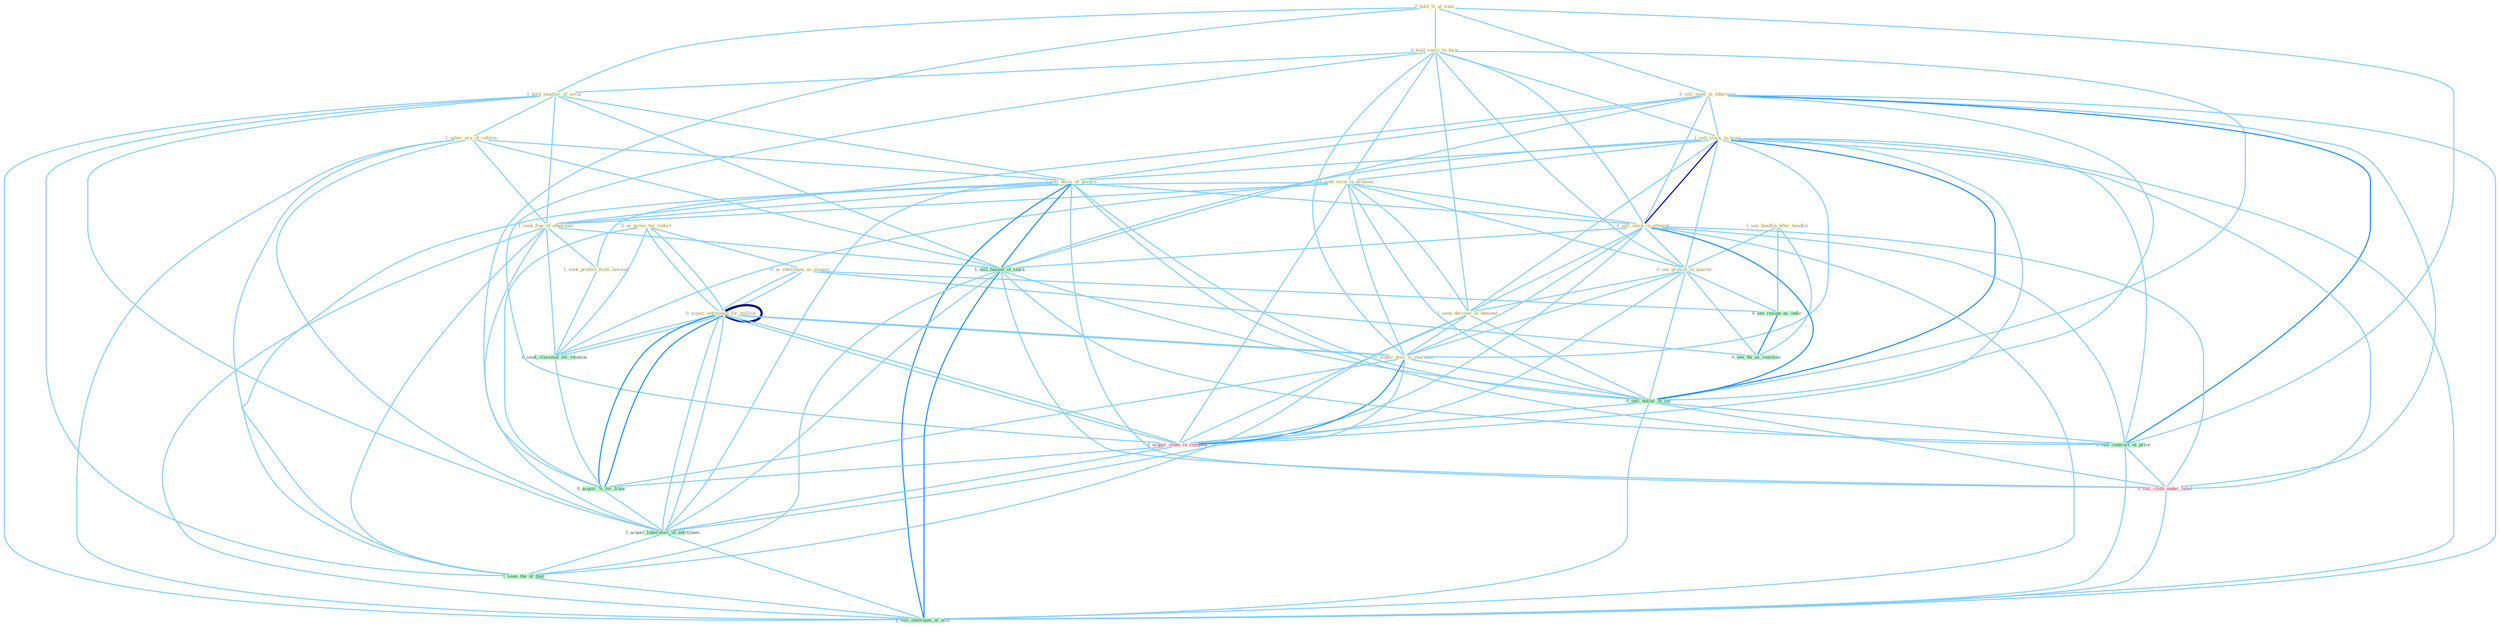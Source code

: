 Graph G{ 
    node
    [shape=polygon,style=filled,width=.5,height=.06,color="#BDFCC9",fixedsize=true,fontsize=4,
    fontcolor="#2f4f4f"];
    {node
    [color="#ffffe0", fontcolor="#8b7d6b"] "0_us_proce_for_reduct " "1_see_headlin_after_headlin " "0_hold_%_at_time " "0_hold_coalit_in_face " "0_sell_steel_at_othernum " "0_us_entitynam_as_examin " "1_sell_stock_in_trust " "1_seek_term_in_economi " "1_hold_smatter_of_secur " "1_usher_era_of_reform " "1_sell_decis_of_govern " "1_seek_fine_of_othernum " "0_acquir_entitynam_for_million " "0_sell_stock_in_attempt " "0_see_growth_in_quarter " "1_seen_decreas_in_demand " "0_acquir_entitynam_for_million " "1_seek_protect_from_lawsuit " "0_acquir_busi_in_yearnum "}
{node [color="#fff0f5", fontcolor="#b22222"] "1_acquir_stake_in_compani " "0_sell_cloth_under_label "}
edge [color="#B0E2FF"];

	"0_us_proce_for_reduct " -- "0_us_entitynam_as_examin " [w="1", color="#87cefa" ];
	"0_us_proce_for_reduct " -- "0_acquir_entitynam_for_million " [w="1", color="#87cefa" ];
	"0_us_proce_for_reduct " -- "0_acquir_entitynam_for_million " [w="1", color="#87cefa" ];
	"0_us_proce_for_reduct " -- "0_seek_classmat_for_reunion " [w="1", color="#87cefa" ];
	"0_us_proce_for_reduct " -- "0_acquir_%_for_franc " [w="1", color="#87cefa" ];
	"1_see_headlin_after_headlin " -- "0_see_growth_in_quarter " [w="1", color="#87cefa" ];
	"1_see_headlin_after_headlin " -- "0_see_resign_as_indic " [w="1", color="#87cefa" ];
	"1_see_headlin_after_headlin " -- "0_see_thi_as_reaction " [w="1", color="#87cefa" ];
	"0_hold_%_at_time " -- "0_hold_coalit_in_face " [w="1", color="#87cefa" ];
	"0_hold_%_at_time " -- "0_sell_steel_at_othernum " [w="1", color="#87cefa" ];
	"0_hold_%_at_time " -- "1_hold_smatter_of_secur " [w="1", color="#87cefa" ];
	"0_hold_%_at_time " -- "0_acquir_%_for_franc " [w="1", color="#87cefa" ];
	"0_hold_%_at_time " -- "0_sell_contract_at_price " [w="1", color="#87cefa" ];
	"0_hold_coalit_in_face " -- "1_sell_stock_in_trust " [w="1", color="#87cefa" ];
	"0_hold_coalit_in_face " -- "1_seek_term_in_economi " [w="1", color="#87cefa" ];
	"0_hold_coalit_in_face " -- "1_hold_smatter_of_secur " [w="1", color="#87cefa" ];
	"0_hold_coalit_in_face " -- "0_sell_stock_in_attempt " [w="1", color="#87cefa" ];
	"0_hold_coalit_in_face " -- "0_see_growth_in_quarter " [w="1", color="#87cefa" ];
	"0_hold_coalit_in_face " -- "1_seen_decreas_in_demand " [w="1", color="#87cefa" ];
	"0_hold_coalit_in_face " -- "0_acquir_busi_in_yearnum " [w="1", color="#87cefa" ];
	"0_hold_coalit_in_face " -- "0_sell_dollar_in_lot " [w="1", color="#87cefa" ];
	"0_hold_coalit_in_face " -- "1_acquir_stake_in_compani " [w="1", color="#87cefa" ];
	"0_sell_steel_at_othernum " -- "1_sell_stock_in_trust " [w="1", color="#87cefa" ];
	"0_sell_steel_at_othernum " -- "1_sell_decis_of_govern " [w="1", color="#87cefa" ];
	"0_sell_steel_at_othernum " -- "1_seek_fine_of_othernum " [w="1", color="#87cefa" ];
	"0_sell_steel_at_othernum " -- "0_sell_stock_in_attempt " [w="1", color="#87cefa" ];
	"0_sell_steel_at_othernum " -- "1_sell_basket_of_stock " [w="1", color="#87cefa" ];
	"0_sell_steel_at_othernum " -- "0_sell_dollar_in_lot " [w="1", color="#87cefa" ];
	"0_sell_steel_at_othernum " -- "0_sell_contract_at_price " [w="2", color="#1e90ff" , len=0.8];
	"0_sell_steel_at_othernum " -- "0_sell_cloth_under_label " [w="1", color="#87cefa" ];
	"0_sell_steel_at_othernum " -- "1_sell_othernum_of_offic " [w="1", color="#87cefa" ];
	"0_us_entitynam_as_examin " -- "0_acquir_entitynam_for_million " [w="1", color="#87cefa" ];
	"0_us_entitynam_as_examin " -- "0_acquir_entitynam_for_million " [w="1", color="#87cefa" ];
	"0_us_entitynam_as_examin " -- "0_see_resign_as_indic " [w="1", color="#87cefa" ];
	"0_us_entitynam_as_examin " -- "0_see_thi_as_reaction " [w="1", color="#87cefa" ];
	"1_sell_stock_in_trust " -- "1_seek_term_in_economi " [w="1", color="#87cefa" ];
	"1_sell_stock_in_trust " -- "1_sell_decis_of_govern " [w="1", color="#87cefa" ];
	"1_sell_stock_in_trust " -- "0_sell_stock_in_attempt " [w="3", color="#0000cd" , len=0.6];
	"1_sell_stock_in_trust " -- "0_see_growth_in_quarter " [w="1", color="#87cefa" ];
	"1_sell_stock_in_trust " -- "1_seen_decreas_in_demand " [w="1", color="#87cefa" ];
	"1_sell_stock_in_trust " -- "0_acquir_busi_in_yearnum " [w="1", color="#87cefa" ];
	"1_sell_stock_in_trust " -- "1_sell_basket_of_stock " [w="1", color="#87cefa" ];
	"1_sell_stock_in_trust " -- "0_sell_dollar_in_lot " [w="2", color="#1e90ff" , len=0.8];
	"1_sell_stock_in_trust " -- "1_acquir_stake_in_compani " [w="1", color="#87cefa" ];
	"1_sell_stock_in_trust " -- "0_sell_contract_at_price " [w="1", color="#87cefa" ];
	"1_sell_stock_in_trust " -- "0_sell_cloth_under_label " [w="1", color="#87cefa" ];
	"1_sell_stock_in_trust " -- "1_sell_othernum_of_offic " [w="1", color="#87cefa" ];
	"1_seek_term_in_economi " -- "1_seek_fine_of_othernum " [w="1", color="#87cefa" ];
	"1_seek_term_in_economi " -- "0_sell_stock_in_attempt " [w="1", color="#87cefa" ];
	"1_seek_term_in_economi " -- "0_see_growth_in_quarter " [w="1", color="#87cefa" ];
	"1_seek_term_in_economi " -- "1_seen_decreas_in_demand " [w="1", color="#87cefa" ];
	"1_seek_term_in_economi " -- "1_seek_protect_from_lawsuit " [w="1", color="#87cefa" ];
	"1_seek_term_in_economi " -- "0_acquir_busi_in_yearnum " [w="1", color="#87cefa" ];
	"1_seek_term_in_economi " -- "0_seek_classmat_for_reunion " [w="1", color="#87cefa" ];
	"1_seek_term_in_economi " -- "0_sell_dollar_in_lot " [w="1", color="#87cefa" ];
	"1_seek_term_in_economi " -- "1_acquir_stake_in_compani " [w="1", color="#87cefa" ];
	"1_hold_smatter_of_secur " -- "1_usher_era_of_reform " [w="1", color="#87cefa" ];
	"1_hold_smatter_of_secur " -- "1_sell_decis_of_govern " [w="1", color="#87cefa" ];
	"1_hold_smatter_of_secur " -- "1_seek_fine_of_othernum " [w="1", color="#87cefa" ];
	"1_hold_smatter_of_secur " -- "1_sell_basket_of_stock " [w="1", color="#87cefa" ];
	"1_hold_smatter_of_secur " -- "1_acquir_laboratori_of_entitynam " [w="1", color="#87cefa" ];
	"1_hold_smatter_of_secur " -- "1_seen_the_of_that " [w="1", color="#87cefa" ];
	"1_hold_smatter_of_secur " -- "1_sell_othernum_of_offic " [w="1", color="#87cefa" ];
	"1_usher_era_of_reform " -- "1_sell_decis_of_govern " [w="1", color="#87cefa" ];
	"1_usher_era_of_reform " -- "1_seek_fine_of_othernum " [w="1", color="#87cefa" ];
	"1_usher_era_of_reform " -- "1_sell_basket_of_stock " [w="1", color="#87cefa" ];
	"1_usher_era_of_reform " -- "1_acquir_laboratori_of_entitynam " [w="1", color="#87cefa" ];
	"1_usher_era_of_reform " -- "1_seen_the_of_that " [w="1", color="#87cefa" ];
	"1_usher_era_of_reform " -- "1_sell_othernum_of_offic " [w="1", color="#87cefa" ];
	"1_sell_decis_of_govern " -- "1_seek_fine_of_othernum " [w="1", color="#87cefa" ];
	"1_sell_decis_of_govern " -- "0_sell_stock_in_attempt " [w="1", color="#87cefa" ];
	"1_sell_decis_of_govern " -- "1_sell_basket_of_stock " [w="2", color="#1e90ff" , len=0.8];
	"1_sell_decis_of_govern " -- "0_sell_dollar_in_lot " [w="1", color="#87cefa" ];
	"1_sell_decis_of_govern " -- "0_sell_contract_at_price " [w="1", color="#87cefa" ];
	"1_sell_decis_of_govern " -- "1_acquir_laboratori_of_entitynam " [w="1", color="#87cefa" ];
	"1_sell_decis_of_govern " -- "0_sell_cloth_under_label " [w="1", color="#87cefa" ];
	"1_sell_decis_of_govern " -- "1_seen_the_of_that " [w="1", color="#87cefa" ];
	"1_sell_decis_of_govern " -- "1_sell_othernum_of_offic " [w="2", color="#1e90ff" , len=0.8];
	"1_seek_fine_of_othernum " -- "1_seek_protect_from_lawsuit " [w="1", color="#87cefa" ];
	"1_seek_fine_of_othernum " -- "0_seek_classmat_for_reunion " [w="1", color="#87cefa" ];
	"1_seek_fine_of_othernum " -- "1_sell_basket_of_stock " [w="1", color="#87cefa" ];
	"1_seek_fine_of_othernum " -- "1_acquir_laboratori_of_entitynam " [w="1", color="#87cefa" ];
	"1_seek_fine_of_othernum " -- "1_seen_the_of_that " [w="1", color="#87cefa" ];
	"1_seek_fine_of_othernum " -- "1_sell_othernum_of_offic " [w="1", color="#87cefa" ];
	"0_acquir_entitynam_for_million " -- "0_acquir_entitynam_for_million " [w="4", style=bold, color="#000080", len=0.4];
	"0_acquir_entitynam_for_million " -- "0_acquir_busi_in_yearnum " [w="1", color="#87cefa" ];
	"0_acquir_entitynam_for_million " -- "0_seek_classmat_for_reunion " [w="1", color="#87cefa" ];
	"0_acquir_entitynam_for_million " -- "1_acquir_stake_in_compani " [w="1", color="#87cefa" ];
	"0_acquir_entitynam_for_million " -- "0_acquir_%_for_franc " [w="2", color="#1e90ff" , len=0.8];
	"0_acquir_entitynam_for_million " -- "1_acquir_laboratori_of_entitynam " [w="1", color="#87cefa" ];
	"0_sell_stock_in_attempt " -- "0_see_growth_in_quarter " [w="1", color="#87cefa" ];
	"0_sell_stock_in_attempt " -- "1_seen_decreas_in_demand " [w="1", color="#87cefa" ];
	"0_sell_stock_in_attempt " -- "0_acquir_busi_in_yearnum " [w="1", color="#87cefa" ];
	"0_sell_stock_in_attempt " -- "1_sell_basket_of_stock " [w="1", color="#87cefa" ];
	"0_sell_stock_in_attempt " -- "0_sell_dollar_in_lot " [w="2", color="#1e90ff" , len=0.8];
	"0_sell_stock_in_attempt " -- "1_acquir_stake_in_compani " [w="1", color="#87cefa" ];
	"0_sell_stock_in_attempt " -- "0_sell_contract_at_price " [w="1", color="#87cefa" ];
	"0_sell_stock_in_attempt " -- "0_sell_cloth_under_label " [w="1", color="#87cefa" ];
	"0_sell_stock_in_attempt " -- "1_sell_othernum_of_offic " [w="1", color="#87cefa" ];
	"0_see_growth_in_quarter " -- "1_seen_decreas_in_demand " [w="1", color="#87cefa" ];
	"0_see_growth_in_quarter " -- "0_acquir_busi_in_yearnum " [w="1", color="#87cefa" ];
	"0_see_growth_in_quarter " -- "0_sell_dollar_in_lot " [w="1", color="#87cefa" ];
	"0_see_growth_in_quarter " -- "0_see_resign_as_indic " [w="1", color="#87cefa" ];
	"0_see_growth_in_quarter " -- "1_acquir_stake_in_compani " [w="1", color="#87cefa" ];
	"0_see_growth_in_quarter " -- "0_see_thi_as_reaction " [w="1", color="#87cefa" ];
	"1_seen_decreas_in_demand " -- "0_acquir_busi_in_yearnum " [w="1", color="#87cefa" ];
	"1_seen_decreas_in_demand " -- "0_sell_dollar_in_lot " [w="1", color="#87cefa" ];
	"1_seen_decreas_in_demand " -- "1_acquir_stake_in_compani " [w="1", color="#87cefa" ];
	"1_seen_decreas_in_demand " -- "1_seen_the_of_that " [w="1", color="#87cefa" ];
	"0_acquir_entitynam_for_million " -- "0_acquir_busi_in_yearnum " [w="1", color="#87cefa" ];
	"0_acquir_entitynam_for_million " -- "0_seek_classmat_for_reunion " [w="1", color="#87cefa" ];
	"0_acquir_entitynam_for_million " -- "1_acquir_stake_in_compani " [w="1", color="#87cefa" ];
	"0_acquir_entitynam_for_million " -- "0_acquir_%_for_franc " [w="2", color="#1e90ff" , len=0.8];
	"0_acquir_entitynam_for_million " -- "1_acquir_laboratori_of_entitynam " [w="1", color="#87cefa" ];
	"1_seek_protect_from_lawsuit " -- "0_seek_classmat_for_reunion " [w="1", color="#87cefa" ];
	"0_acquir_busi_in_yearnum " -- "0_sell_dollar_in_lot " [w="1", color="#87cefa" ];
	"0_acquir_busi_in_yearnum " -- "1_acquir_stake_in_compani " [w="2", color="#1e90ff" , len=0.8];
	"0_acquir_busi_in_yearnum " -- "0_acquir_%_for_franc " [w="1", color="#87cefa" ];
	"0_acquir_busi_in_yearnum " -- "1_acquir_laboratori_of_entitynam " [w="1", color="#87cefa" ];
	"0_seek_classmat_for_reunion " -- "0_acquir_%_for_franc " [w="1", color="#87cefa" ];
	"1_sell_basket_of_stock " -- "0_sell_dollar_in_lot " [w="1", color="#87cefa" ];
	"1_sell_basket_of_stock " -- "0_sell_contract_at_price " [w="1", color="#87cefa" ];
	"1_sell_basket_of_stock " -- "1_acquir_laboratori_of_entitynam " [w="1", color="#87cefa" ];
	"1_sell_basket_of_stock " -- "0_sell_cloth_under_label " [w="1", color="#87cefa" ];
	"1_sell_basket_of_stock " -- "1_seen_the_of_that " [w="1", color="#87cefa" ];
	"1_sell_basket_of_stock " -- "1_sell_othernum_of_offic " [w="2", color="#1e90ff" , len=0.8];
	"0_sell_dollar_in_lot " -- "1_acquir_stake_in_compani " [w="1", color="#87cefa" ];
	"0_sell_dollar_in_lot " -- "0_sell_contract_at_price " [w="1", color="#87cefa" ];
	"0_sell_dollar_in_lot " -- "0_sell_cloth_under_label " [w="1", color="#87cefa" ];
	"0_sell_dollar_in_lot " -- "1_sell_othernum_of_offic " [w="1", color="#87cefa" ];
	"0_see_resign_as_indic " -- "0_see_thi_as_reaction " [w="2", color="#1e90ff" , len=0.8];
	"1_acquir_stake_in_compani " -- "0_acquir_%_for_franc " [w="1", color="#87cefa" ];
	"1_acquir_stake_in_compani " -- "1_acquir_laboratori_of_entitynam " [w="1", color="#87cefa" ];
	"0_acquir_%_for_franc " -- "1_acquir_laboratori_of_entitynam " [w="1", color="#87cefa" ];
	"0_sell_contract_at_price " -- "0_sell_cloth_under_label " [w="1", color="#87cefa" ];
	"0_sell_contract_at_price " -- "1_sell_othernum_of_offic " [w="1", color="#87cefa" ];
	"1_acquir_laboratori_of_entitynam " -- "1_seen_the_of_that " [w="1", color="#87cefa" ];
	"1_acquir_laboratori_of_entitynam " -- "1_sell_othernum_of_offic " [w="1", color="#87cefa" ];
	"0_sell_cloth_under_label " -- "1_sell_othernum_of_offic " [w="1", color="#87cefa" ];
	"1_seen_the_of_that " -- "1_sell_othernum_of_offic " [w="1", color="#87cefa" ];
}